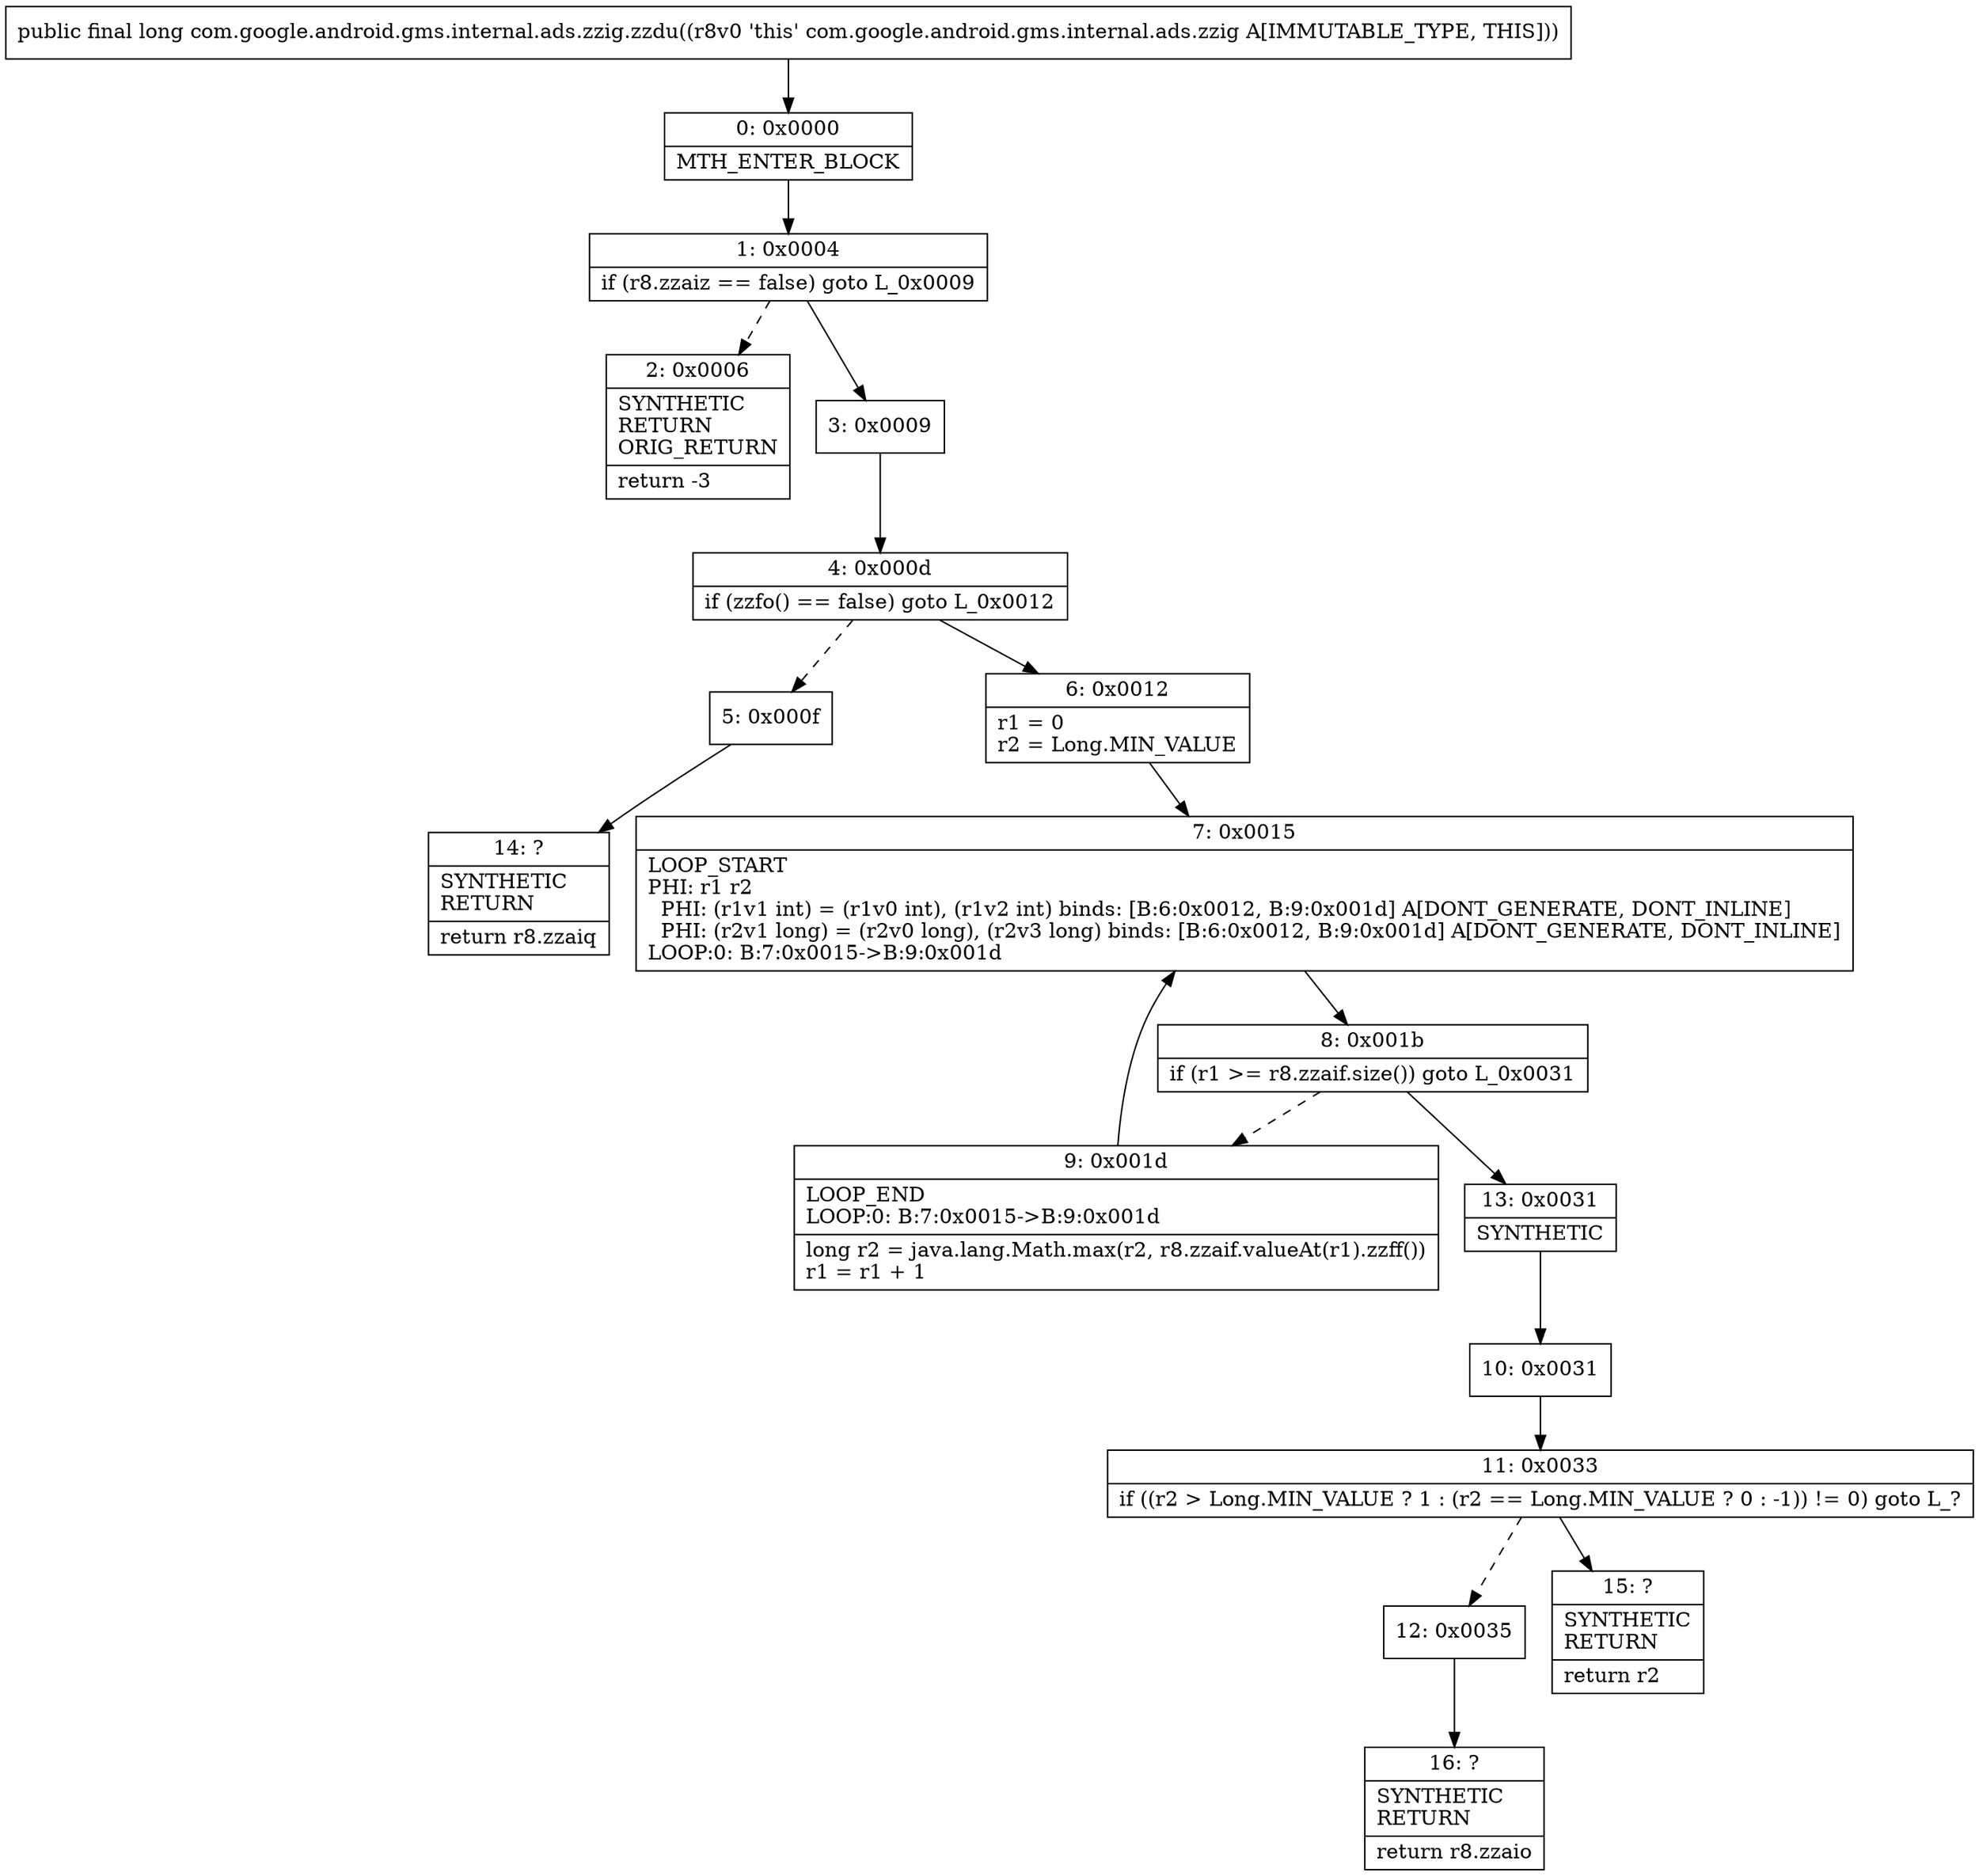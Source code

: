 digraph "CFG forcom.google.android.gms.internal.ads.zzig.zzdu()J" {
Node_0 [shape=record,label="{0\:\ 0x0000|MTH_ENTER_BLOCK\l}"];
Node_1 [shape=record,label="{1\:\ 0x0004|if (r8.zzaiz == false) goto L_0x0009\l}"];
Node_2 [shape=record,label="{2\:\ 0x0006|SYNTHETIC\lRETURN\lORIG_RETURN\l|return \-3\l}"];
Node_3 [shape=record,label="{3\:\ 0x0009}"];
Node_4 [shape=record,label="{4\:\ 0x000d|if (zzfo() == false) goto L_0x0012\l}"];
Node_5 [shape=record,label="{5\:\ 0x000f}"];
Node_6 [shape=record,label="{6\:\ 0x0012|r1 = 0\lr2 = Long.MIN_VALUE\l}"];
Node_7 [shape=record,label="{7\:\ 0x0015|LOOP_START\lPHI: r1 r2 \l  PHI: (r1v1 int) = (r1v0 int), (r1v2 int) binds: [B:6:0x0012, B:9:0x001d] A[DONT_GENERATE, DONT_INLINE]\l  PHI: (r2v1 long) = (r2v0 long), (r2v3 long) binds: [B:6:0x0012, B:9:0x001d] A[DONT_GENERATE, DONT_INLINE]\lLOOP:0: B:7:0x0015\-\>B:9:0x001d\l}"];
Node_8 [shape=record,label="{8\:\ 0x001b|if (r1 \>= r8.zzaif.size()) goto L_0x0031\l}"];
Node_9 [shape=record,label="{9\:\ 0x001d|LOOP_END\lLOOP:0: B:7:0x0015\-\>B:9:0x001d\l|long r2 = java.lang.Math.max(r2, r8.zzaif.valueAt(r1).zzff())\lr1 = r1 + 1\l}"];
Node_10 [shape=record,label="{10\:\ 0x0031}"];
Node_11 [shape=record,label="{11\:\ 0x0033|if ((r2 \> Long.MIN_VALUE ? 1 : (r2 == Long.MIN_VALUE ? 0 : \-1)) != 0) goto L_?\l}"];
Node_12 [shape=record,label="{12\:\ 0x0035}"];
Node_13 [shape=record,label="{13\:\ 0x0031|SYNTHETIC\l}"];
Node_14 [shape=record,label="{14\:\ ?|SYNTHETIC\lRETURN\l|return r8.zzaiq\l}"];
Node_15 [shape=record,label="{15\:\ ?|SYNTHETIC\lRETURN\l|return r2\l}"];
Node_16 [shape=record,label="{16\:\ ?|SYNTHETIC\lRETURN\l|return r8.zzaio\l}"];
MethodNode[shape=record,label="{public final long com.google.android.gms.internal.ads.zzig.zzdu((r8v0 'this' com.google.android.gms.internal.ads.zzig A[IMMUTABLE_TYPE, THIS])) }"];
MethodNode -> Node_0;
Node_0 -> Node_1;
Node_1 -> Node_2[style=dashed];
Node_1 -> Node_3;
Node_3 -> Node_4;
Node_4 -> Node_5[style=dashed];
Node_4 -> Node_6;
Node_5 -> Node_14;
Node_6 -> Node_7;
Node_7 -> Node_8;
Node_8 -> Node_9[style=dashed];
Node_8 -> Node_13;
Node_9 -> Node_7;
Node_10 -> Node_11;
Node_11 -> Node_12[style=dashed];
Node_11 -> Node_15;
Node_12 -> Node_16;
Node_13 -> Node_10;
}


